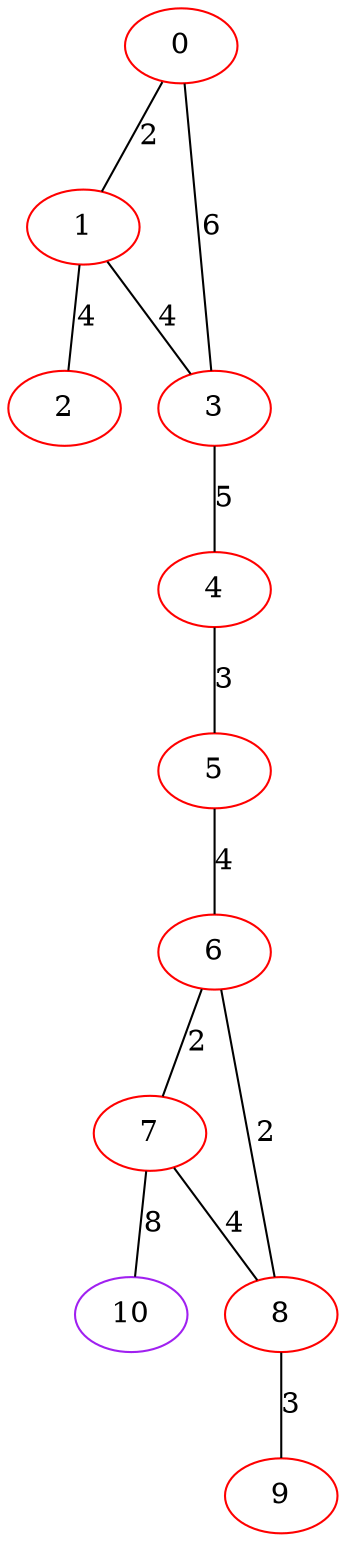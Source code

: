 graph "" {
0 [color=red, weight=1];
1 [color=red, weight=1];
2 [color=red, weight=1];
3 [color=red, weight=1];
4 [color=red, weight=1];
5 [color=red, weight=1];
6 [color=red, weight=1];
7 [color=red, weight=1];
8 [color=red, weight=1];
9 [color=red, weight=1];
10 [color=purple, weight=4];
0 -- 1  [key=0, label=2];
0 -- 3  [key=0, label=6];
1 -- 2  [key=0, label=4];
1 -- 3  [key=0, label=4];
3 -- 4  [key=0, label=5];
4 -- 5  [key=0, label=3];
5 -- 6  [key=0, label=4];
6 -- 8  [key=0, label=2];
6 -- 7  [key=0, label=2];
7 -- 8  [key=0, label=4];
7 -- 10  [key=0, label=8];
8 -- 9  [key=0, label=3];
}
